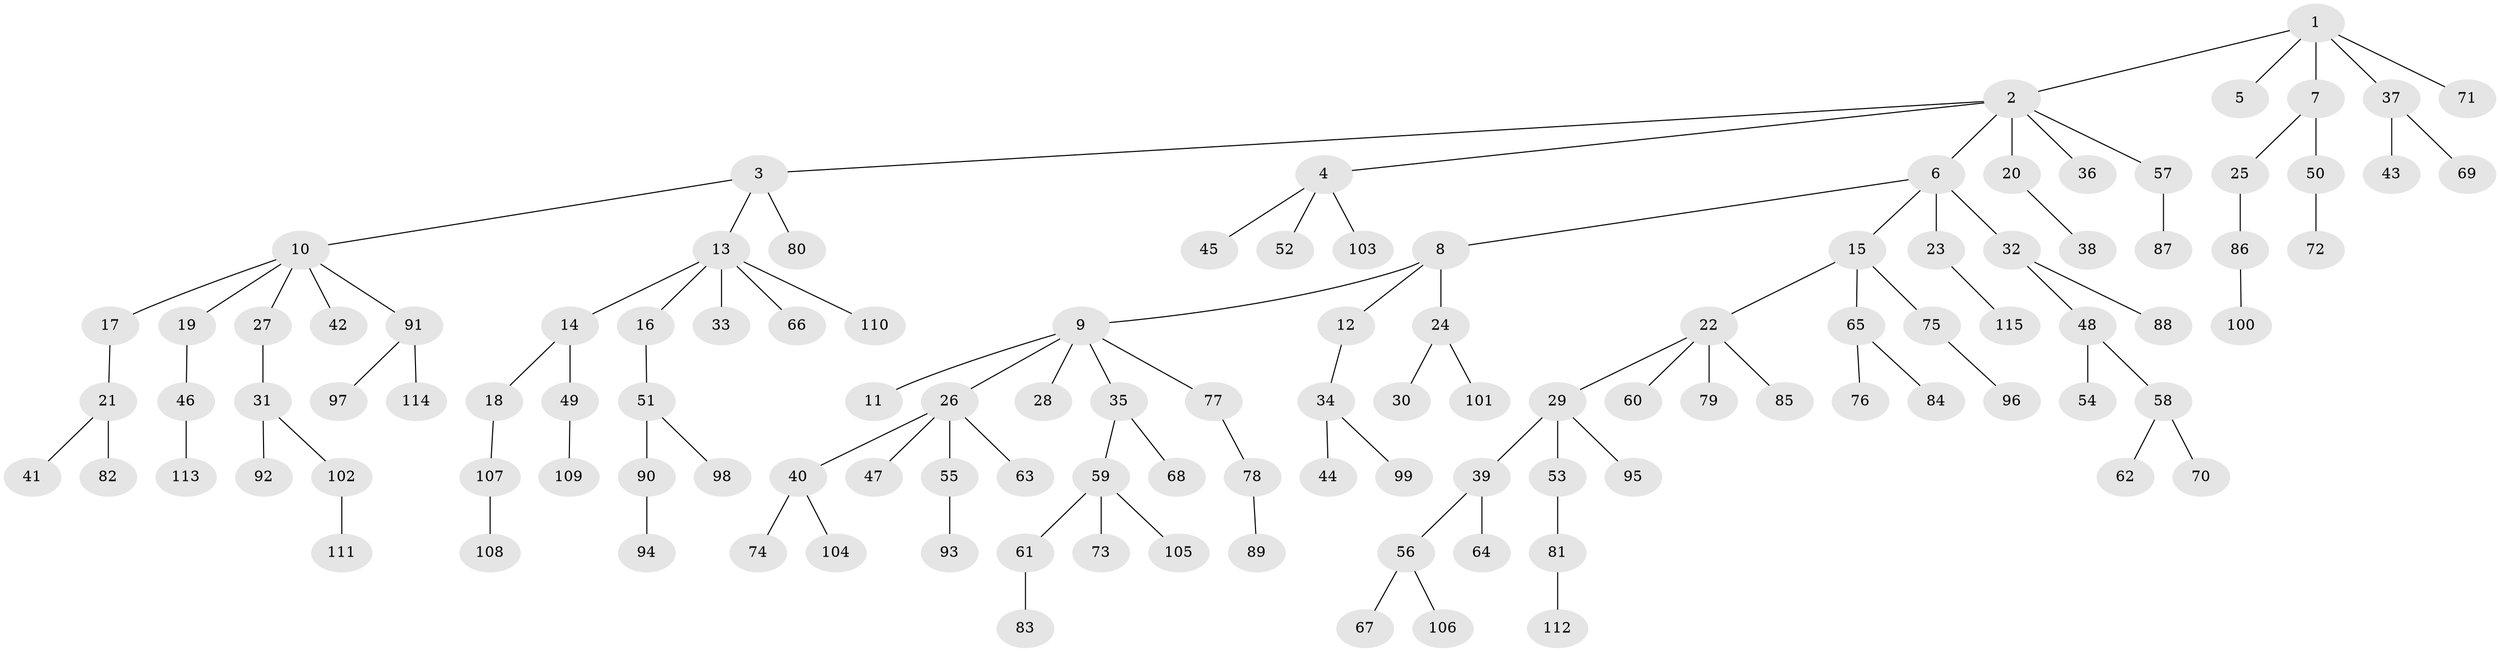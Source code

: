 // coarse degree distribution, {1: 0.6811594202898551, 5: 0.07246376811594203, 2: 0.18840579710144928, 8: 0.014492753623188406, 4: 0.014492753623188406, 6: 0.014492753623188406, 20: 0.014492753623188406}
// Generated by graph-tools (version 1.1) at 2025/56/03/04/25 21:56:32]
// undirected, 115 vertices, 114 edges
graph export_dot {
graph [start="1"]
  node [color=gray90,style=filled];
  1;
  2;
  3;
  4;
  5;
  6;
  7;
  8;
  9;
  10;
  11;
  12;
  13;
  14;
  15;
  16;
  17;
  18;
  19;
  20;
  21;
  22;
  23;
  24;
  25;
  26;
  27;
  28;
  29;
  30;
  31;
  32;
  33;
  34;
  35;
  36;
  37;
  38;
  39;
  40;
  41;
  42;
  43;
  44;
  45;
  46;
  47;
  48;
  49;
  50;
  51;
  52;
  53;
  54;
  55;
  56;
  57;
  58;
  59;
  60;
  61;
  62;
  63;
  64;
  65;
  66;
  67;
  68;
  69;
  70;
  71;
  72;
  73;
  74;
  75;
  76;
  77;
  78;
  79;
  80;
  81;
  82;
  83;
  84;
  85;
  86;
  87;
  88;
  89;
  90;
  91;
  92;
  93;
  94;
  95;
  96;
  97;
  98;
  99;
  100;
  101;
  102;
  103;
  104;
  105;
  106;
  107;
  108;
  109;
  110;
  111;
  112;
  113;
  114;
  115;
  1 -- 2;
  1 -- 5;
  1 -- 7;
  1 -- 37;
  1 -- 71;
  2 -- 3;
  2 -- 4;
  2 -- 6;
  2 -- 20;
  2 -- 36;
  2 -- 57;
  3 -- 10;
  3 -- 13;
  3 -- 80;
  4 -- 45;
  4 -- 52;
  4 -- 103;
  6 -- 8;
  6 -- 15;
  6 -- 23;
  6 -- 32;
  7 -- 25;
  7 -- 50;
  8 -- 9;
  8 -- 12;
  8 -- 24;
  9 -- 11;
  9 -- 26;
  9 -- 28;
  9 -- 35;
  9 -- 77;
  10 -- 17;
  10 -- 19;
  10 -- 27;
  10 -- 42;
  10 -- 91;
  12 -- 34;
  13 -- 14;
  13 -- 16;
  13 -- 33;
  13 -- 66;
  13 -- 110;
  14 -- 18;
  14 -- 49;
  15 -- 22;
  15 -- 65;
  15 -- 75;
  16 -- 51;
  17 -- 21;
  18 -- 107;
  19 -- 46;
  20 -- 38;
  21 -- 41;
  21 -- 82;
  22 -- 29;
  22 -- 60;
  22 -- 79;
  22 -- 85;
  23 -- 115;
  24 -- 30;
  24 -- 101;
  25 -- 86;
  26 -- 40;
  26 -- 47;
  26 -- 55;
  26 -- 63;
  27 -- 31;
  29 -- 39;
  29 -- 53;
  29 -- 95;
  31 -- 92;
  31 -- 102;
  32 -- 48;
  32 -- 88;
  34 -- 44;
  34 -- 99;
  35 -- 59;
  35 -- 68;
  37 -- 43;
  37 -- 69;
  39 -- 56;
  39 -- 64;
  40 -- 74;
  40 -- 104;
  46 -- 113;
  48 -- 54;
  48 -- 58;
  49 -- 109;
  50 -- 72;
  51 -- 90;
  51 -- 98;
  53 -- 81;
  55 -- 93;
  56 -- 67;
  56 -- 106;
  57 -- 87;
  58 -- 62;
  58 -- 70;
  59 -- 61;
  59 -- 73;
  59 -- 105;
  61 -- 83;
  65 -- 76;
  65 -- 84;
  75 -- 96;
  77 -- 78;
  78 -- 89;
  81 -- 112;
  86 -- 100;
  90 -- 94;
  91 -- 97;
  91 -- 114;
  102 -- 111;
  107 -- 108;
}
